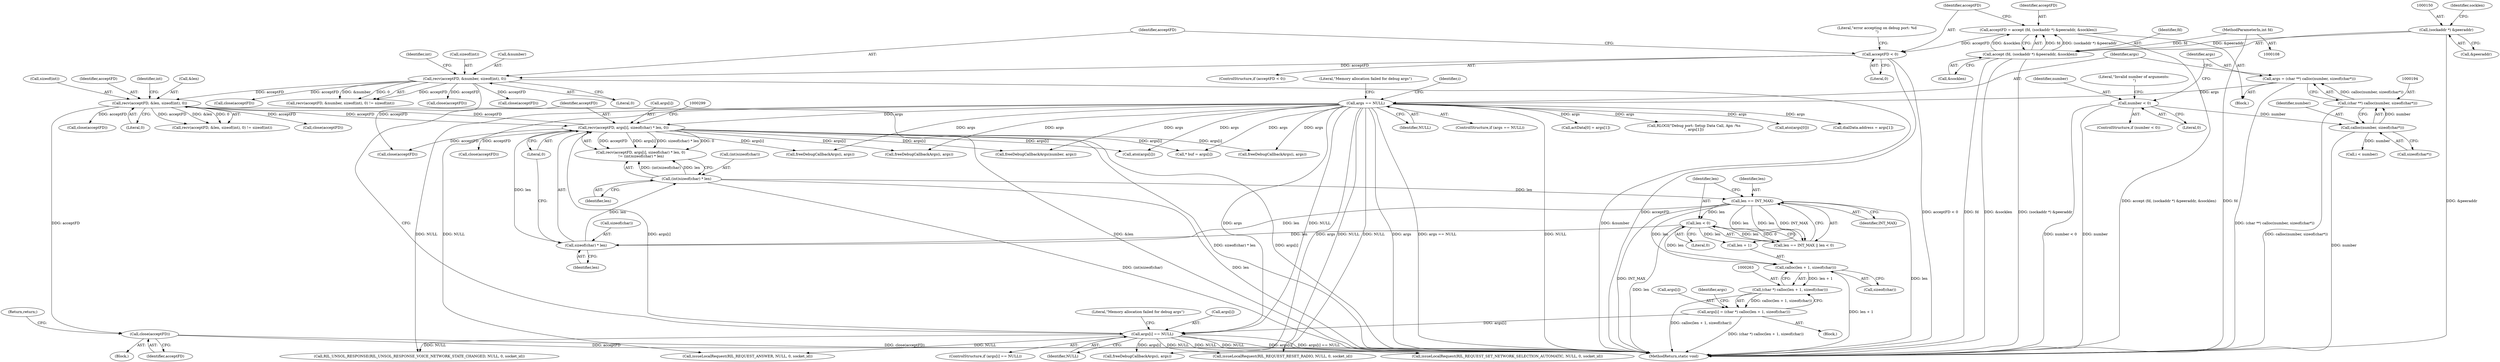 digraph "0_Android_cd5f15f588a5d27e99ba12f057245bfe507f8c42@API" {
"1000255" [label="(Call,close(acceptFD))"];
"1000223" [label="(Call,recv(acceptFD, &len, sizeof(int), 0))"];
"1000166" [label="(Call,recv(acceptFD, &number, sizeof(int), 0))"];
"1000156" [label="(Call,acceptFD < 0)"];
"1000145" [label="(Call,acceptFD = accept (fd, (sockaddr *) &peeraddr, &socklen))"];
"1000147" [label="(Call,accept (fd, (sockaddr *) &peeraddr, &socklen))"];
"1000109" [label="(MethodParameterIn,int fd)"];
"1000149" [label="(Call,(sockaddr *) &peeraddr)"];
"1000287" [label="(Call,recv(acceptFD, args[i], sizeof(char) * len, 0))"];
"1000200" [label="(Call,args == NULL)"];
"1000191" [label="(Call,args = (char **) calloc(number, sizeof(char*)))"];
"1000193" [label="(Call,(char **) calloc(number, sizeof(char*)))"];
"1000195" [label="(Call,calloc(number, sizeof(char*)))"];
"1000182" [label="(Call,number < 0)"];
"1000271" [label="(Call,args[i] == NULL)"];
"1000258" [label="(Call,args[i] = (char *) calloc(len + 1, sizeof(char)))"];
"1000262" [label="(Call,(char *) calloc(len + 1, sizeof(char)))"];
"1000264" [label="(Call,calloc(len + 1, sizeof(char)))"];
"1000243" [label="(Call,len == INT_MAX)"];
"1000297" [label="(Call,(int)sizeof(char) * len)"];
"1000292" [label="(Call,sizeof(char) * len)"];
"1000246" [label="(Call,len < 0)"];
"1000192" [label="(Identifier,args)"];
"1000183" [label="(Identifier,number)"];
"1000172" [label="(Literal,0)"];
"1000174" [label="(Identifier,int)"];
"1000187" [label="(Literal,\"Invalid number of arguments: \n\")"];
"1000265" [label="(Call,len + 1)"];
"1000255" [label="(Call,close(acceptFD))"];
"1000257" [label="(Return,return;)"];
"1000307" [label="(Call,freeDebugCallbackArgs(i, args))"];
"1000246" [label="(Call,len < 0)"];
"1000178" [label="(Call,close(acceptFD))"];
"1000146" [label="(Identifier,acceptFD)"];
"1000156" [label="(Call,acceptFD < 0)"];
"1000286" [label="(Call,recv(acceptFD, args[i], sizeof(char) * len, 0)\n != (int)sizeof(char) * len)"];
"1000151" [label="(Call,&peeraddr)"];
"1000165" [label="(Call,recv(acceptFD, &number, sizeof(int), 0) != sizeof(int))"];
"1000287" [label="(Call,recv(acceptFD, args[i], sizeof(char) * len, 0))"];
"1000282" [label="(Call,close(acceptFD))"];
"1000259" [label="(Call,args[i])"];
"1000202" [label="(Identifier,NULL)"];
"1000168" [label="(Call,&number)"];
"1000252" [label="(Call,freeDebugCallbackArgs(i, args))"];
"1000247" [label="(Identifier,len)"];
"1000224" [label="(Identifier,acceptFD)"];
"1000161" [label="(Literal,\"error accepting on debug port: %d\n\")"];
"1000148" [label="(Identifier,fd)"];
"1000258" [label="(Call,args[i] = (char *) calloc(len + 1, sizeof(char)))"];
"1000145" [label="(Call,acceptFD = accept (fd, (sockaddr *) &peeraddr, &socklen))"];
"1000196" [label="(Identifier,number)"];
"1000249" [label="(Block,)"];
"1000271" [label="(Call,args[i] == NULL)"];
"1000296" [label="(Literal,0)"];
"1000243" [label="(Call,len == INT_MAX)"];
"1000158" [label="(Literal,0)"];
"1000295" [label="(Identifier,len)"];
"1000199" [label="(ControlStructure,if (args == NULL))"];
"1000264" [label="(Call,calloc(len + 1, sizeof(char)))"];
"1000167" [label="(Identifier,acceptFD)"];
"1000212" [label="(Identifier,i)"];
"1000440" [label="(Call,RIL_UNSOL_RESPONSE(RIL_UNSOL_RESPONSE_VOICE_NETWORK_STATE_CHANGED, NULL, 0, socket_id))"];
"1000200" [label="(Call,args == NULL)"];
"1000197" [label="(Call,sizeof(char*))"];
"1000279" [label="(Call,freeDebugCallbackArgs(i, args))"];
"1000235" [label="(Call,freeDebugCallbackArgs(i, args))"];
"1000278" [label="(Literal,\"Memory allocation failed for debug args\")"];
"1000231" [label="(Identifier,int)"];
"1000557" [label="(Call,actData[0] = args[1])"];
"1000223" [label="(Call,recv(acceptFD, &len, sizeof(int), 0))"];
"1000206" [label="(Call,close(acceptFD))"];
"1000552" [label="(Call,RLOGI(\"Debug port: Setup Data Call, Apn :%s\n\", args[1]))"];
"1000229" [label="(Literal,0)"];
"1000366" [label="(Call,atoi(args[0]))"];
"1000166" [label="(Call,recv(acceptFD, &number, sizeof(int), 0))"];
"1000545" [label="(Call,issueLocalRequest(RIL_REQUEST_SET_NETWORK_SELECTION_AUTOMATIC, NULL, 0, socket_id))"];
"1000272" [label="(Call,args[i])"];
"1000273" [label="(Identifier,args)"];
"1000275" [label="(Identifier,NULL)"];
"1000109" [label="(MethodParameterIn,int fd)"];
"1000292" [label="(Call,sizeof(char) * len)"];
"1000302" [label="(Identifier,len)"];
"1000630" [label="(Call,freeDebugCallbackArgs(number, args))"];
"1000289" [label="(Call,args[i])"];
"1000205" [label="(Literal,\"Memory allocation failed for debug args\")"];
"1000193" [label="(Call,(char **) calloc(number, sizeof(char*)))"];
"1000591" [label="(Call,dialData.address = args[1])"];
"1000147" [label="(Call,accept (fd, (sockaddr *) &peeraddr, &socklen))"];
"1000182" [label="(Call,number < 0)"];
"1000219" [label="(Block,)"];
"1000609" [label="(Call,issueLocalRequest(RIL_REQUEST_ANSWER, NULL, 0, socket_id))"];
"1000222" [label="(Call,recv(acceptFD, &len, sizeof(int), 0) != sizeof(int))"];
"1000149" [label="(Call,(sockaddr *) &peeraddr)"];
"1000155" [label="(ControlStructure,if (acceptFD < 0))"];
"1000195" [label="(Call,calloc(number, sizeof(char*)))"];
"1000191" [label="(Call,args = (char **) calloc(number, sizeof(char*)))"];
"1000201" [label="(Identifier,args)"];
"1000633" [label="(Call,close(acceptFD))"];
"1000245" [label="(Identifier,INT_MAX)"];
"1000288" [label="(Identifier,acceptFD)"];
"1000170" [label="(Call,sizeof(int))"];
"1000157" [label="(Identifier,acceptFD)"];
"1000297" [label="(Call,(int)sizeof(char) * len)"];
"1000270" [label="(ControlStructure,if (args[i] == NULL))"];
"1000154" [label="(Identifier,socklen)"];
"1000112" [label="(Block,)"];
"1000225" [label="(Call,&len)"];
"1000298" [label="(Call,(int)sizeof(char))"];
"1000227" [label="(Call,sizeof(int))"];
"1000333" [label="(Call,atoi(args[i]))"];
"1000262" [label="(Call,(char *) calloc(len + 1, sizeof(char)))"];
"1000256" [label="(Identifier,acceptFD)"];
"1000238" [label="(Call,close(acceptFD))"];
"1000181" [label="(ControlStructure,if (number < 0))"];
"1000214" [label="(Call,i < number)"];
"1000188" [label="(Call,close(acceptFD))"];
"1000314" [label="(Call,* buf = args[i])"];
"1000310" [label="(Call,close(acceptFD))"];
"1000242" [label="(Call,len == INT_MAX || len < 0)"];
"1000635" [label="(MethodReturn,static void)"];
"1000153" [label="(Call,&socklen)"];
"1000244" [label="(Identifier,len)"];
"1000268" [label="(Call,sizeof(char))"];
"1000248" [label="(Literal,0)"];
"1000293" [label="(Call,sizeof(char))"];
"1000374" [label="(Call,issueLocalRequest(RIL_REQUEST_RESET_RADIO, NULL, 0, socket_id))"];
"1000184" [label="(Literal,0)"];
"1000255" -> "1000249"  [label="AST: "];
"1000255" -> "1000256"  [label="CFG: "];
"1000256" -> "1000255"  [label="AST: "];
"1000257" -> "1000255"  [label="CFG: "];
"1000255" -> "1000635"  [label="DDG: close(acceptFD)"];
"1000255" -> "1000635"  [label="DDG: acceptFD"];
"1000223" -> "1000255"  [label="DDG: acceptFD"];
"1000223" -> "1000222"  [label="AST: "];
"1000223" -> "1000229"  [label="CFG: "];
"1000224" -> "1000223"  [label="AST: "];
"1000225" -> "1000223"  [label="AST: "];
"1000227" -> "1000223"  [label="AST: "];
"1000229" -> "1000223"  [label="AST: "];
"1000231" -> "1000223"  [label="CFG: "];
"1000223" -> "1000635"  [label="DDG: &len"];
"1000223" -> "1000222"  [label="DDG: acceptFD"];
"1000223" -> "1000222"  [label="DDG: &len"];
"1000223" -> "1000222"  [label="DDG: 0"];
"1000166" -> "1000223"  [label="DDG: acceptFD"];
"1000287" -> "1000223"  [label="DDG: acceptFD"];
"1000223" -> "1000238"  [label="DDG: acceptFD"];
"1000223" -> "1000282"  [label="DDG: acceptFD"];
"1000223" -> "1000287"  [label="DDG: acceptFD"];
"1000166" -> "1000165"  [label="AST: "];
"1000166" -> "1000172"  [label="CFG: "];
"1000167" -> "1000166"  [label="AST: "];
"1000168" -> "1000166"  [label="AST: "];
"1000170" -> "1000166"  [label="AST: "];
"1000172" -> "1000166"  [label="AST: "];
"1000174" -> "1000166"  [label="CFG: "];
"1000166" -> "1000635"  [label="DDG: &number"];
"1000166" -> "1000165"  [label="DDG: acceptFD"];
"1000166" -> "1000165"  [label="DDG: &number"];
"1000166" -> "1000165"  [label="DDG: 0"];
"1000156" -> "1000166"  [label="DDG: acceptFD"];
"1000166" -> "1000178"  [label="DDG: acceptFD"];
"1000166" -> "1000188"  [label="DDG: acceptFD"];
"1000166" -> "1000206"  [label="DDG: acceptFD"];
"1000166" -> "1000633"  [label="DDG: acceptFD"];
"1000156" -> "1000155"  [label="AST: "];
"1000156" -> "1000158"  [label="CFG: "];
"1000157" -> "1000156"  [label="AST: "];
"1000158" -> "1000156"  [label="AST: "];
"1000161" -> "1000156"  [label="CFG: "];
"1000167" -> "1000156"  [label="CFG: "];
"1000156" -> "1000635"  [label="DDG: acceptFD"];
"1000156" -> "1000635"  [label="DDG: acceptFD < 0"];
"1000145" -> "1000156"  [label="DDG: acceptFD"];
"1000145" -> "1000112"  [label="AST: "];
"1000145" -> "1000147"  [label="CFG: "];
"1000146" -> "1000145"  [label="AST: "];
"1000147" -> "1000145"  [label="AST: "];
"1000157" -> "1000145"  [label="CFG: "];
"1000145" -> "1000635"  [label="DDG: accept (fd, (sockaddr *) &peeraddr, &socklen)"];
"1000147" -> "1000145"  [label="DDG: fd"];
"1000147" -> "1000145"  [label="DDG: (sockaddr *) &peeraddr"];
"1000147" -> "1000145"  [label="DDG: &socklen"];
"1000147" -> "1000153"  [label="CFG: "];
"1000148" -> "1000147"  [label="AST: "];
"1000149" -> "1000147"  [label="AST: "];
"1000153" -> "1000147"  [label="AST: "];
"1000147" -> "1000635"  [label="DDG: (sockaddr *) &peeraddr"];
"1000147" -> "1000635"  [label="DDG: fd"];
"1000147" -> "1000635"  [label="DDG: &socklen"];
"1000109" -> "1000147"  [label="DDG: fd"];
"1000149" -> "1000147"  [label="DDG: &peeraddr"];
"1000109" -> "1000108"  [label="AST: "];
"1000109" -> "1000635"  [label="DDG: fd"];
"1000149" -> "1000151"  [label="CFG: "];
"1000150" -> "1000149"  [label="AST: "];
"1000151" -> "1000149"  [label="AST: "];
"1000154" -> "1000149"  [label="CFG: "];
"1000149" -> "1000635"  [label="DDG: &peeraddr"];
"1000287" -> "1000286"  [label="AST: "];
"1000287" -> "1000296"  [label="CFG: "];
"1000288" -> "1000287"  [label="AST: "];
"1000289" -> "1000287"  [label="AST: "];
"1000292" -> "1000287"  [label="AST: "];
"1000296" -> "1000287"  [label="AST: "];
"1000299" -> "1000287"  [label="CFG: "];
"1000287" -> "1000635"  [label="DDG: sizeof(char) * len"];
"1000287" -> "1000635"  [label="DDG: args[i]"];
"1000287" -> "1000235"  [label="DDG: args[i]"];
"1000287" -> "1000252"  [label="DDG: args[i]"];
"1000287" -> "1000286"  [label="DDG: acceptFD"];
"1000287" -> "1000286"  [label="DDG: args[i]"];
"1000287" -> "1000286"  [label="DDG: sizeof(char) * len"];
"1000287" -> "1000286"  [label="DDG: 0"];
"1000200" -> "1000287"  [label="DDG: args"];
"1000271" -> "1000287"  [label="DDG: args[i]"];
"1000292" -> "1000287"  [label="DDG: len"];
"1000287" -> "1000307"  [label="DDG: args[i]"];
"1000287" -> "1000310"  [label="DDG: acceptFD"];
"1000287" -> "1000314"  [label="DDG: args[i]"];
"1000287" -> "1000333"  [label="DDG: args[i]"];
"1000287" -> "1000630"  [label="DDG: args[i]"];
"1000287" -> "1000633"  [label="DDG: acceptFD"];
"1000200" -> "1000199"  [label="AST: "];
"1000200" -> "1000202"  [label="CFG: "];
"1000201" -> "1000200"  [label="AST: "];
"1000202" -> "1000200"  [label="AST: "];
"1000205" -> "1000200"  [label="CFG: "];
"1000212" -> "1000200"  [label="CFG: "];
"1000200" -> "1000635"  [label="DDG: args"];
"1000200" -> "1000635"  [label="DDG: args == NULL"];
"1000200" -> "1000635"  [label="DDG: NULL"];
"1000191" -> "1000200"  [label="DDG: args"];
"1000200" -> "1000235"  [label="DDG: args"];
"1000200" -> "1000252"  [label="DDG: args"];
"1000200" -> "1000271"  [label="DDG: args"];
"1000200" -> "1000271"  [label="DDG: NULL"];
"1000200" -> "1000279"  [label="DDG: args"];
"1000200" -> "1000307"  [label="DDG: args"];
"1000200" -> "1000314"  [label="DDG: args"];
"1000200" -> "1000333"  [label="DDG: args"];
"1000200" -> "1000366"  [label="DDG: args"];
"1000200" -> "1000374"  [label="DDG: NULL"];
"1000200" -> "1000440"  [label="DDG: NULL"];
"1000200" -> "1000545"  [label="DDG: NULL"];
"1000200" -> "1000552"  [label="DDG: args"];
"1000200" -> "1000557"  [label="DDG: args"];
"1000200" -> "1000591"  [label="DDG: args"];
"1000200" -> "1000609"  [label="DDG: NULL"];
"1000200" -> "1000630"  [label="DDG: args"];
"1000191" -> "1000112"  [label="AST: "];
"1000191" -> "1000193"  [label="CFG: "];
"1000192" -> "1000191"  [label="AST: "];
"1000193" -> "1000191"  [label="AST: "];
"1000201" -> "1000191"  [label="CFG: "];
"1000191" -> "1000635"  [label="DDG: (char **) calloc(number, sizeof(char*))"];
"1000193" -> "1000191"  [label="DDG: calloc(number, sizeof(char*))"];
"1000193" -> "1000195"  [label="CFG: "];
"1000194" -> "1000193"  [label="AST: "];
"1000195" -> "1000193"  [label="AST: "];
"1000193" -> "1000635"  [label="DDG: calloc(number, sizeof(char*))"];
"1000195" -> "1000193"  [label="DDG: number"];
"1000195" -> "1000197"  [label="CFG: "];
"1000196" -> "1000195"  [label="AST: "];
"1000197" -> "1000195"  [label="AST: "];
"1000195" -> "1000635"  [label="DDG: number"];
"1000182" -> "1000195"  [label="DDG: number"];
"1000195" -> "1000214"  [label="DDG: number"];
"1000182" -> "1000181"  [label="AST: "];
"1000182" -> "1000184"  [label="CFG: "];
"1000183" -> "1000182"  [label="AST: "];
"1000184" -> "1000182"  [label="AST: "];
"1000187" -> "1000182"  [label="CFG: "];
"1000192" -> "1000182"  [label="CFG: "];
"1000182" -> "1000635"  [label="DDG: number < 0"];
"1000182" -> "1000635"  [label="DDG: number"];
"1000271" -> "1000270"  [label="AST: "];
"1000271" -> "1000275"  [label="CFG: "];
"1000272" -> "1000271"  [label="AST: "];
"1000275" -> "1000271"  [label="AST: "];
"1000278" -> "1000271"  [label="CFG: "];
"1000288" -> "1000271"  [label="CFG: "];
"1000271" -> "1000635"  [label="DDG: NULL"];
"1000271" -> "1000635"  [label="DDG: args[i]"];
"1000271" -> "1000635"  [label="DDG: args[i] == NULL"];
"1000258" -> "1000271"  [label="DDG: args[i]"];
"1000271" -> "1000279"  [label="DDG: args[i]"];
"1000271" -> "1000374"  [label="DDG: NULL"];
"1000271" -> "1000440"  [label="DDG: NULL"];
"1000271" -> "1000545"  [label="DDG: NULL"];
"1000271" -> "1000609"  [label="DDG: NULL"];
"1000258" -> "1000219"  [label="AST: "];
"1000258" -> "1000262"  [label="CFG: "];
"1000259" -> "1000258"  [label="AST: "];
"1000262" -> "1000258"  [label="AST: "];
"1000273" -> "1000258"  [label="CFG: "];
"1000258" -> "1000635"  [label="DDG: (char *) calloc(len + 1, sizeof(char))"];
"1000262" -> "1000258"  [label="DDG: calloc(len + 1, sizeof(char))"];
"1000262" -> "1000264"  [label="CFG: "];
"1000263" -> "1000262"  [label="AST: "];
"1000264" -> "1000262"  [label="AST: "];
"1000262" -> "1000635"  [label="DDG: calloc(len + 1, sizeof(char))"];
"1000264" -> "1000262"  [label="DDG: len + 1"];
"1000264" -> "1000268"  [label="CFG: "];
"1000265" -> "1000264"  [label="AST: "];
"1000268" -> "1000264"  [label="AST: "];
"1000264" -> "1000635"  [label="DDG: len + 1"];
"1000243" -> "1000264"  [label="DDG: len"];
"1000246" -> "1000264"  [label="DDG: len"];
"1000243" -> "1000242"  [label="AST: "];
"1000243" -> "1000245"  [label="CFG: "];
"1000244" -> "1000243"  [label="AST: "];
"1000245" -> "1000243"  [label="AST: "];
"1000247" -> "1000243"  [label="CFG: "];
"1000242" -> "1000243"  [label="CFG: "];
"1000243" -> "1000635"  [label="DDG: len"];
"1000243" -> "1000635"  [label="DDG: INT_MAX"];
"1000243" -> "1000242"  [label="DDG: len"];
"1000243" -> "1000242"  [label="DDG: INT_MAX"];
"1000297" -> "1000243"  [label="DDG: len"];
"1000243" -> "1000246"  [label="DDG: len"];
"1000243" -> "1000265"  [label="DDG: len"];
"1000243" -> "1000292"  [label="DDG: len"];
"1000297" -> "1000286"  [label="AST: "];
"1000297" -> "1000302"  [label="CFG: "];
"1000298" -> "1000297"  [label="AST: "];
"1000302" -> "1000297"  [label="AST: "];
"1000286" -> "1000297"  [label="CFG: "];
"1000297" -> "1000635"  [label="DDG: (int)sizeof(char)"];
"1000297" -> "1000635"  [label="DDG: len"];
"1000297" -> "1000286"  [label="DDG: (int)sizeof(char)"];
"1000297" -> "1000286"  [label="DDG: len"];
"1000292" -> "1000297"  [label="DDG: len"];
"1000292" -> "1000295"  [label="CFG: "];
"1000293" -> "1000292"  [label="AST: "];
"1000295" -> "1000292"  [label="AST: "];
"1000296" -> "1000292"  [label="CFG: "];
"1000246" -> "1000292"  [label="DDG: len"];
"1000246" -> "1000242"  [label="AST: "];
"1000246" -> "1000248"  [label="CFG: "];
"1000247" -> "1000246"  [label="AST: "];
"1000248" -> "1000246"  [label="AST: "];
"1000242" -> "1000246"  [label="CFG: "];
"1000246" -> "1000635"  [label="DDG: len"];
"1000246" -> "1000242"  [label="DDG: len"];
"1000246" -> "1000242"  [label="DDG: 0"];
"1000246" -> "1000265"  [label="DDG: len"];
}
